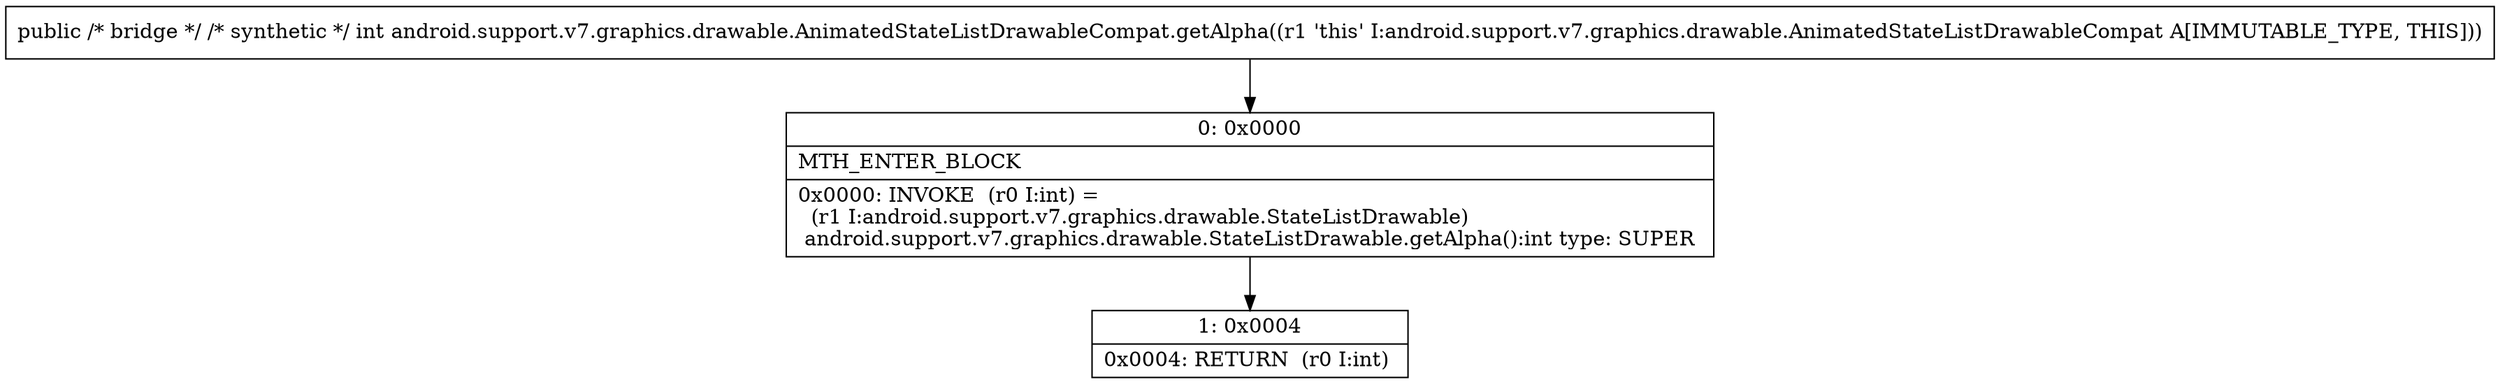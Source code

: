 digraph "CFG forandroid.support.v7.graphics.drawable.AnimatedStateListDrawableCompat.getAlpha()I" {
Node_0 [shape=record,label="{0\:\ 0x0000|MTH_ENTER_BLOCK\l|0x0000: INVOKE  (r0 I:int) = \l  (r1 I:android.support.v7.graphics.drawable.StateListDrawable)\l android.support.v7.graphics.drawable.StateListDrawable.getAlpha():int type: SUPER \l}"];
Node_1 [shape=record,label="{1\:\ 0x0004|0x0004: RETURN  (r0 I:int) \l}"];
MethodNode[shape=record,label="{public \/* bridge *\/ \/* synthetic *\/ int android.support.v7.graphics.drawable.AnimatedStateListDrawableCompat.getAlpha((r1 'this' I:android.support.v7.graphics.drawable.AnimatedStateListDrawableCompat A[IMMUTABLE_TYPE, THIS])) }"];
MethodNode -> Node_0;
Node_0 -> Node_1;
}

